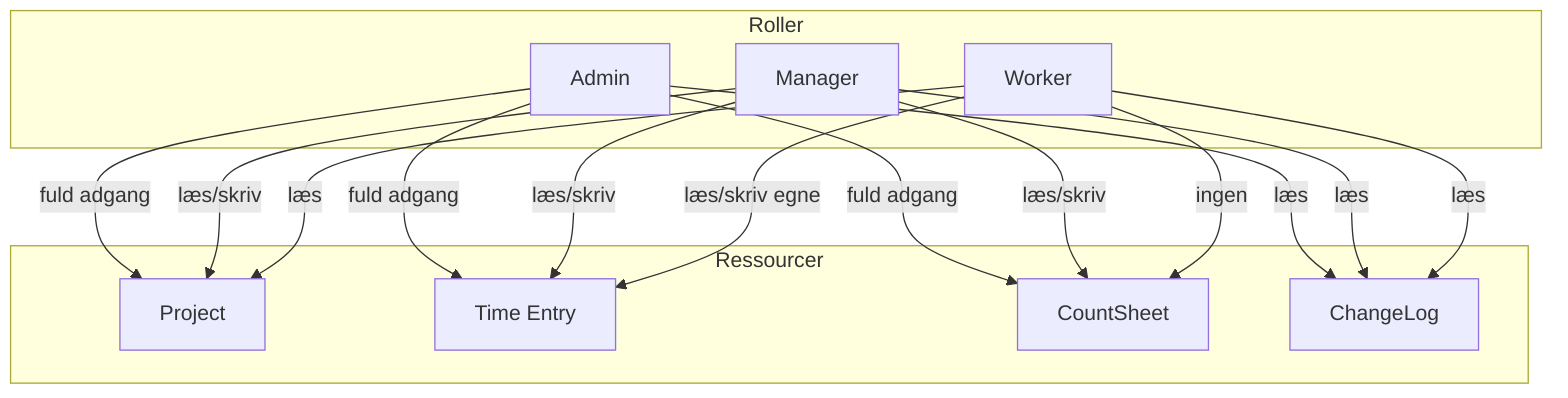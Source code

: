 %%{init: { 'theme': 'default' } }%%
flowchart TD
    subgraph Roller
        A[Admin]
        M[Manager]
        W[Worker]
    end
    subgraph Ressourcer
        P[Project]
        TE[Time Entry]
        CS[CountSheet]
        CJ[ChangeLog]
    end
    A -- fuld adgang --> P
    A -- fuld adgang --> TE
    A -- fuld adgang --> CS
    A -- læs --> CJ
    M -- læs/skriv --> P
    M -- læs/skriv --> TE
    M -- læs/skriv --> CS
    M -- læs --> CJ
    W -- læs --> P
    W -- læs/skriv egne --> TE
    W -- ingen --> CS
    W -- læs --> CJ